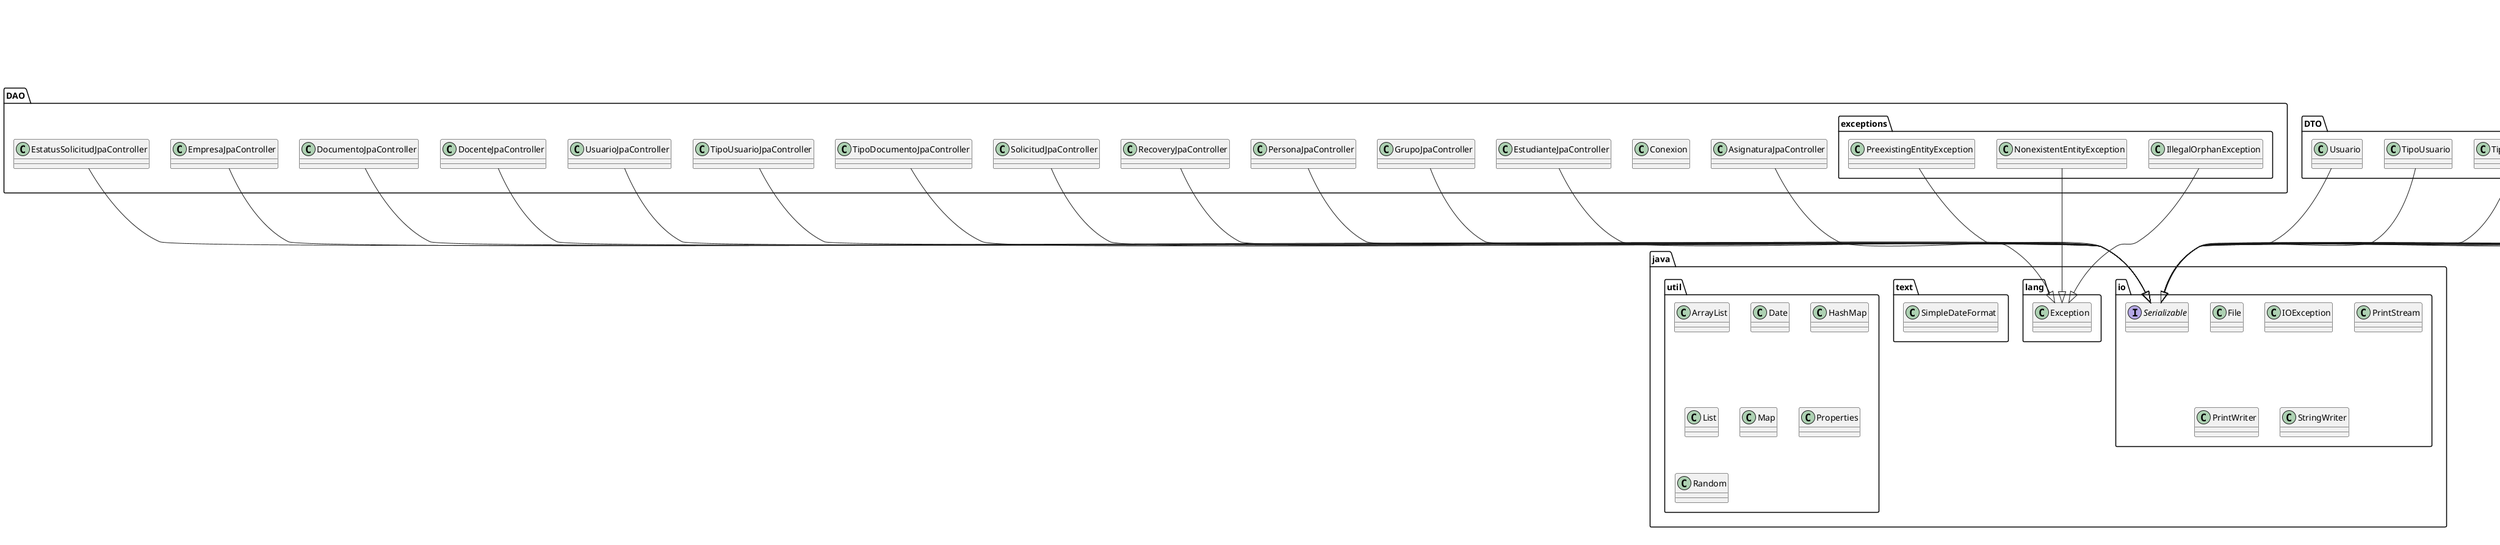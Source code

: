 @startuml
class Controlador.AprobacionSolicitud
class Controlador.DeleteCompany
class Controlador.DeleteDocument
class Controlador.DeleteUser
class Controlador.DownloadDoc
class Controlador.LogOut
class Controlador.PassChange
class Controlador.PassRecovery
class Controlador.QueryCompanies
class Controlador.QueryDocuments
class Controlador.QueryRequest
class Controlador.QuerySolicitudes
class Controlador.QueryTypeDocuments
class Controlador.QueryUsers
class Controlador.RegisterCompany
class Controlador.RegisterRequest
class Controlador.RegisterUser
class Controlador.SignIn
class Controlador.UpdateActivUser
class Controlador.UpdateCompany
class Controlador.UpdatePassword
class Controlador.UpdateProfile
class Controlador.UpdateUser
class Controlador.UploadFile
class DAO.AsignaturaJpaController
class DAO.Conexion
class DAO.DocenteJpaController
class DAO.DocumentoJpaController
class DAO.EmpresaJpaController
class DAO.EstatusSolicitudJpaController
class DAO.EstudianteJpaController
class DAO.GrupoJpaController
class DAO.PersonaJpaController
class DAO.RecoveryJpaController
class DAO.SolicitudJpaController
class DAO.TipoDocumentoJpaController
class DAO.TipoUsuarioJpaController
class DAO.UsuarioJpaController
class DAO.exceptions.IllegalOrphanException
class DAO.exceptions.NonexistentEntityException
class DAO.exceptions.PreexistingEntityException
class DTO.Asignatura
class DTO.Docente
class DTO.Documento
class DTO.Empresa
class DTO.EstatusSolicitud
class DTO.Estudiante
class DTO.Grupo
class DTO.Persona
class DTO.Recovery
class DTO.Solicitud
class DTO.TipoDocumento
class DTO.TipoUsuario
class DTO.Usuario
class Filter.Ruta
class Filter.TimeOut
class Test.Test
class Util.ServiceEmail
class Util.Utileria
class java.io.File
class java.io.IOException
class java.io.PrintStream
class java.io.PrintWriter
class java.io.StringWriter
class java.lang.Exception
class java.text.SimpleDateFormat
class java.util.ArrayList
class java.util.Date
class java.util.HashMap
class java.util.List
class java.util.Map
class java.util.Properties
class java.util.Random
class javax.mail.Message
class javax.mail.Session
class javax.mail.Transport
class javax.mail.internet.InternetAddress
class javax.mail.internet.MimeMessage
class javax.persistence.CascadeType
class javax.persistence.EntityManager
class javax.persistence.EntityManagerFactory
class javax.persistence.EntityNotFoundException
class javax.persistence.GenerationType
class javax.persistence.Persistence
class javax.persistence.Query
class javax.persistence.TemporalType
class javax.persistence.criteria.CriteriaQuery
class javax.persistence.criteria.Root
class javax.servlet.FilterChain
class javax.servlet.FilterConfig
class javax.servlet.ServletException
class javax.servlet.ServletRequest
class javax.servlet.ServletResponse
class javax.servlet.http.HttpServlet
class javax.servlet.http.HttpServletRequest
class javax.servlet.http.HttpServletResponse
class javax.servlet.http.HttpSession
class org.apache.commons.codec.digest.DigestUtils
class org.apache.commons.fileupload.FileItem
class org.apache.commons.fileupload.disk.DiskFileItemFactory
class org.apache.commons.fileupload.servlet.ServletFileUpload
interface java.io.Serializable
interface javax.servlet.Filter
Controlador.AprobacionSolicitud --|> javax.servlet.http.HttpServlet
Controlador.DeleteCompany --|> javax.servlet.http.HttpServlet
Controlador.DeleteDocument --|> javax.servlet.http.HttpServlet
Controlador.DeleteUser --|> javax.servlet.http.HttpServlet
Controlador.DownloadDoc --|> javax.servlet.http.HttpServlet
Controlador.LogOut --|> javax.servlet.http.HttpServlet
Controlador.PassChange --|> javax.servlet.http.HttpServlet
Controlador.PassRecovery --|> javax.servlet.http.HttpServlet
Controlador.QueryCompanies --|> javax.servlet.http.HttpServlet
Controlador.QueryDocuments --|> javax.servlet.http.HttpServlet
Controlador.QueryRequest --|> javax.servlet.http.HttpServlet
Controlador.QuerySolicitudes --|> javax.servlet.http.HttpServlet
Controlador.QueryTypeDocuments --|> javax.servlet.http.HttpServlet
Controlador.QueryUsers --|> javax.servlet.http.HttpServlet
Controlador.RegisterCompany --|> javax.servlet.http.HttpServlet
Controlador.RegisterRequest --|> javax.servlet.http.HttpServlet
Controlador.RegisterUser --|> javax.servlet.http.HttpServlet
Controlador.SignIn --|> javax.servlet.http.HttpServlet
Controlador.UpdateActivUser --|> javax.servlet.http.HttpServlet
Controlador.UpdateCompany --|> javax.servlet.http.HttpServlet
Controlador.UpdatePassword --|> javax.servlet.http.HttpServlet
Controlador.UpdateProfile --|> javax.servlet.http.HttpServlet
Controlador.UpdateUser --|> javax.servlet.http.HttpServlet
Controlador.UploadFile --|> javax.servlet.http.HttpServlet
DAO.AsignaturaJpaController --|> java.io.Serializable
DAO.DocenteJpaController --|> java.io.Serializable
DAO.DocumentoJpaController --|> java.io.Serializable
DAO.EmpresaJpaController --|> java.io.Serializable
DAO.EstatusSolicitudJpaController --|> java.io.Serializable
DAO.EstudianteJpaController --|> java.io.Serializable
DAO.GrupoJpaController --|> java.io.Serializable
DAO.PersonaJpaController --|> java.io.Serializable
DAO.RecoveryJpaController --|> java.io.Serializable
DAO.SolicitudJpaController --|> java.io.Serializable
DAO.TipoDocumentoJpaController --|> java.io.Serializable
DAO.TipoUsuarioJpaController --|> java.io.Serializable
DAO.UsuarioJpaController --|> java.io.Serializable
DAO.exceptions.IllegalOrphanException --|> java.lang.Exception
DAO.exceptions.NonexistentEntityException --|> java.lang.Exception
DAO.exceptions.PreexistingEntityException --|> java.lang.Exception
DTO.Asignatura --|> java.io.Serializable
DTO.Docente --|> java.io.Serializable
DTO.Documento --|> java.io.Serializable
DTO.Empresa --|> java.io.Serializable
DTO.EstatusSolicitud --|> java.io.Serializable
DTO.Estudiante --|> java.io.Serializable
DTO.Grupo --|> java.io.Serializable
DTO.Persona --|> java.io.Serializable
DTO.Recovery --|> java.io.Serializable
DTO.Solicitud --|> java.io.Serializable
DTO.TipoDocumento --|> java.io.Serializable
DTO.TipoUsuario --|> java.io.Serializable
DTO.Usuario --|> java.io.Serializable
Filter.TimeOut --|> javax.servlet.Filter
@enduml